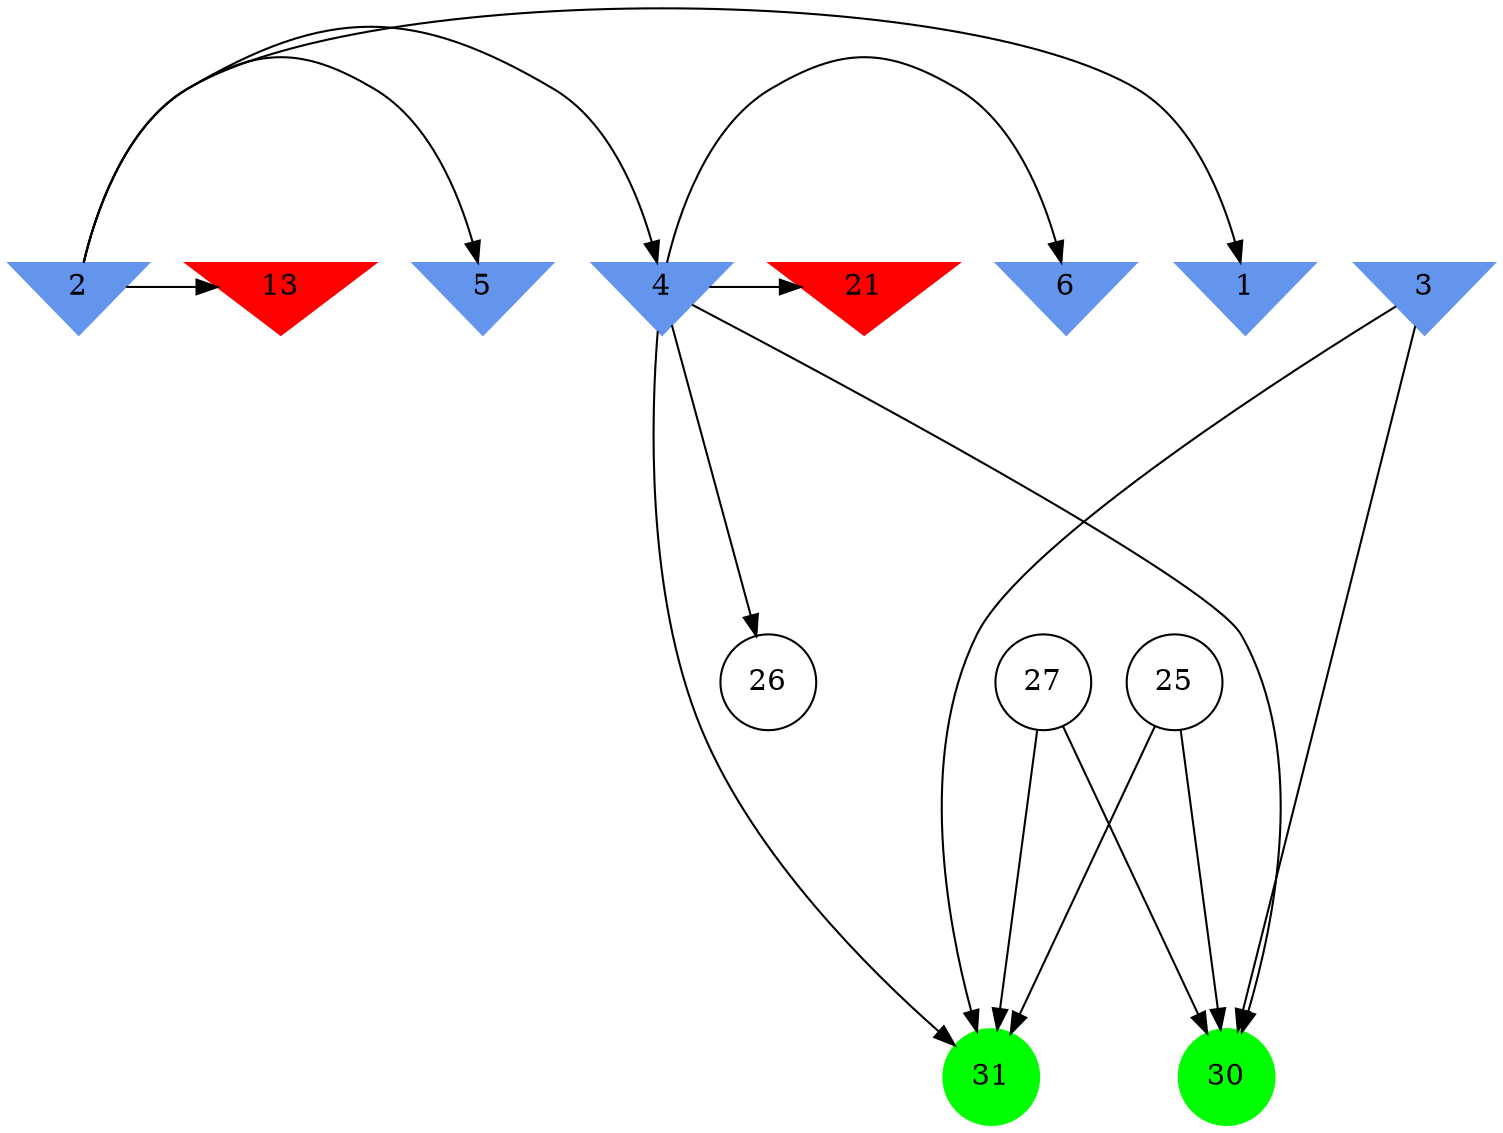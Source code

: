 digraph brain {
	ranksep=2.0;
	1 [shape=invtriangle,style=filled,color=cornflowerblue];
	2 [shape=invtriangle,style=filled,color=cornflowerblue];
	3 [shape=invtriangle,style=filled,color=cornflowerblue];
	4 [shape=invtriangle,style=filled,color=cornflowerblue];
	5 [shape=invtriangle,style=filled,color=cornflowerblue];
	6 [shape=invtriangle,style=filled,color=cornflowerblue];
	13 [shape=invtriangle,style=filled,color=red];
	21 [shape=invtriangle,style=filled,color=red];
	25 [shape=circle,color=black];
	26 [shape=circle,color=black];
	27 [shape=circle,color=black];
	30 [shape=circle,style=filled,color=green];
	31 [shape=circle,style=filled,color=green];
	25	->	31;
	25	->	30;
	4	->	31;
	4	->	30;
	3	->	31;
	3	->	30;
	27	->	31;
	27	->	30;
	2	->	4;
	2	->	13;
	2	->	1;
	2	->	5;
	4	->	21;
	4	->	26;
	4	->	6;
	{ rank=same; 1; 2; 3; 4; 5; 6; 13; 21; }
	{ rank=same; 25; 26; 27; }
	{ rank=same; 30; 31; }
}
